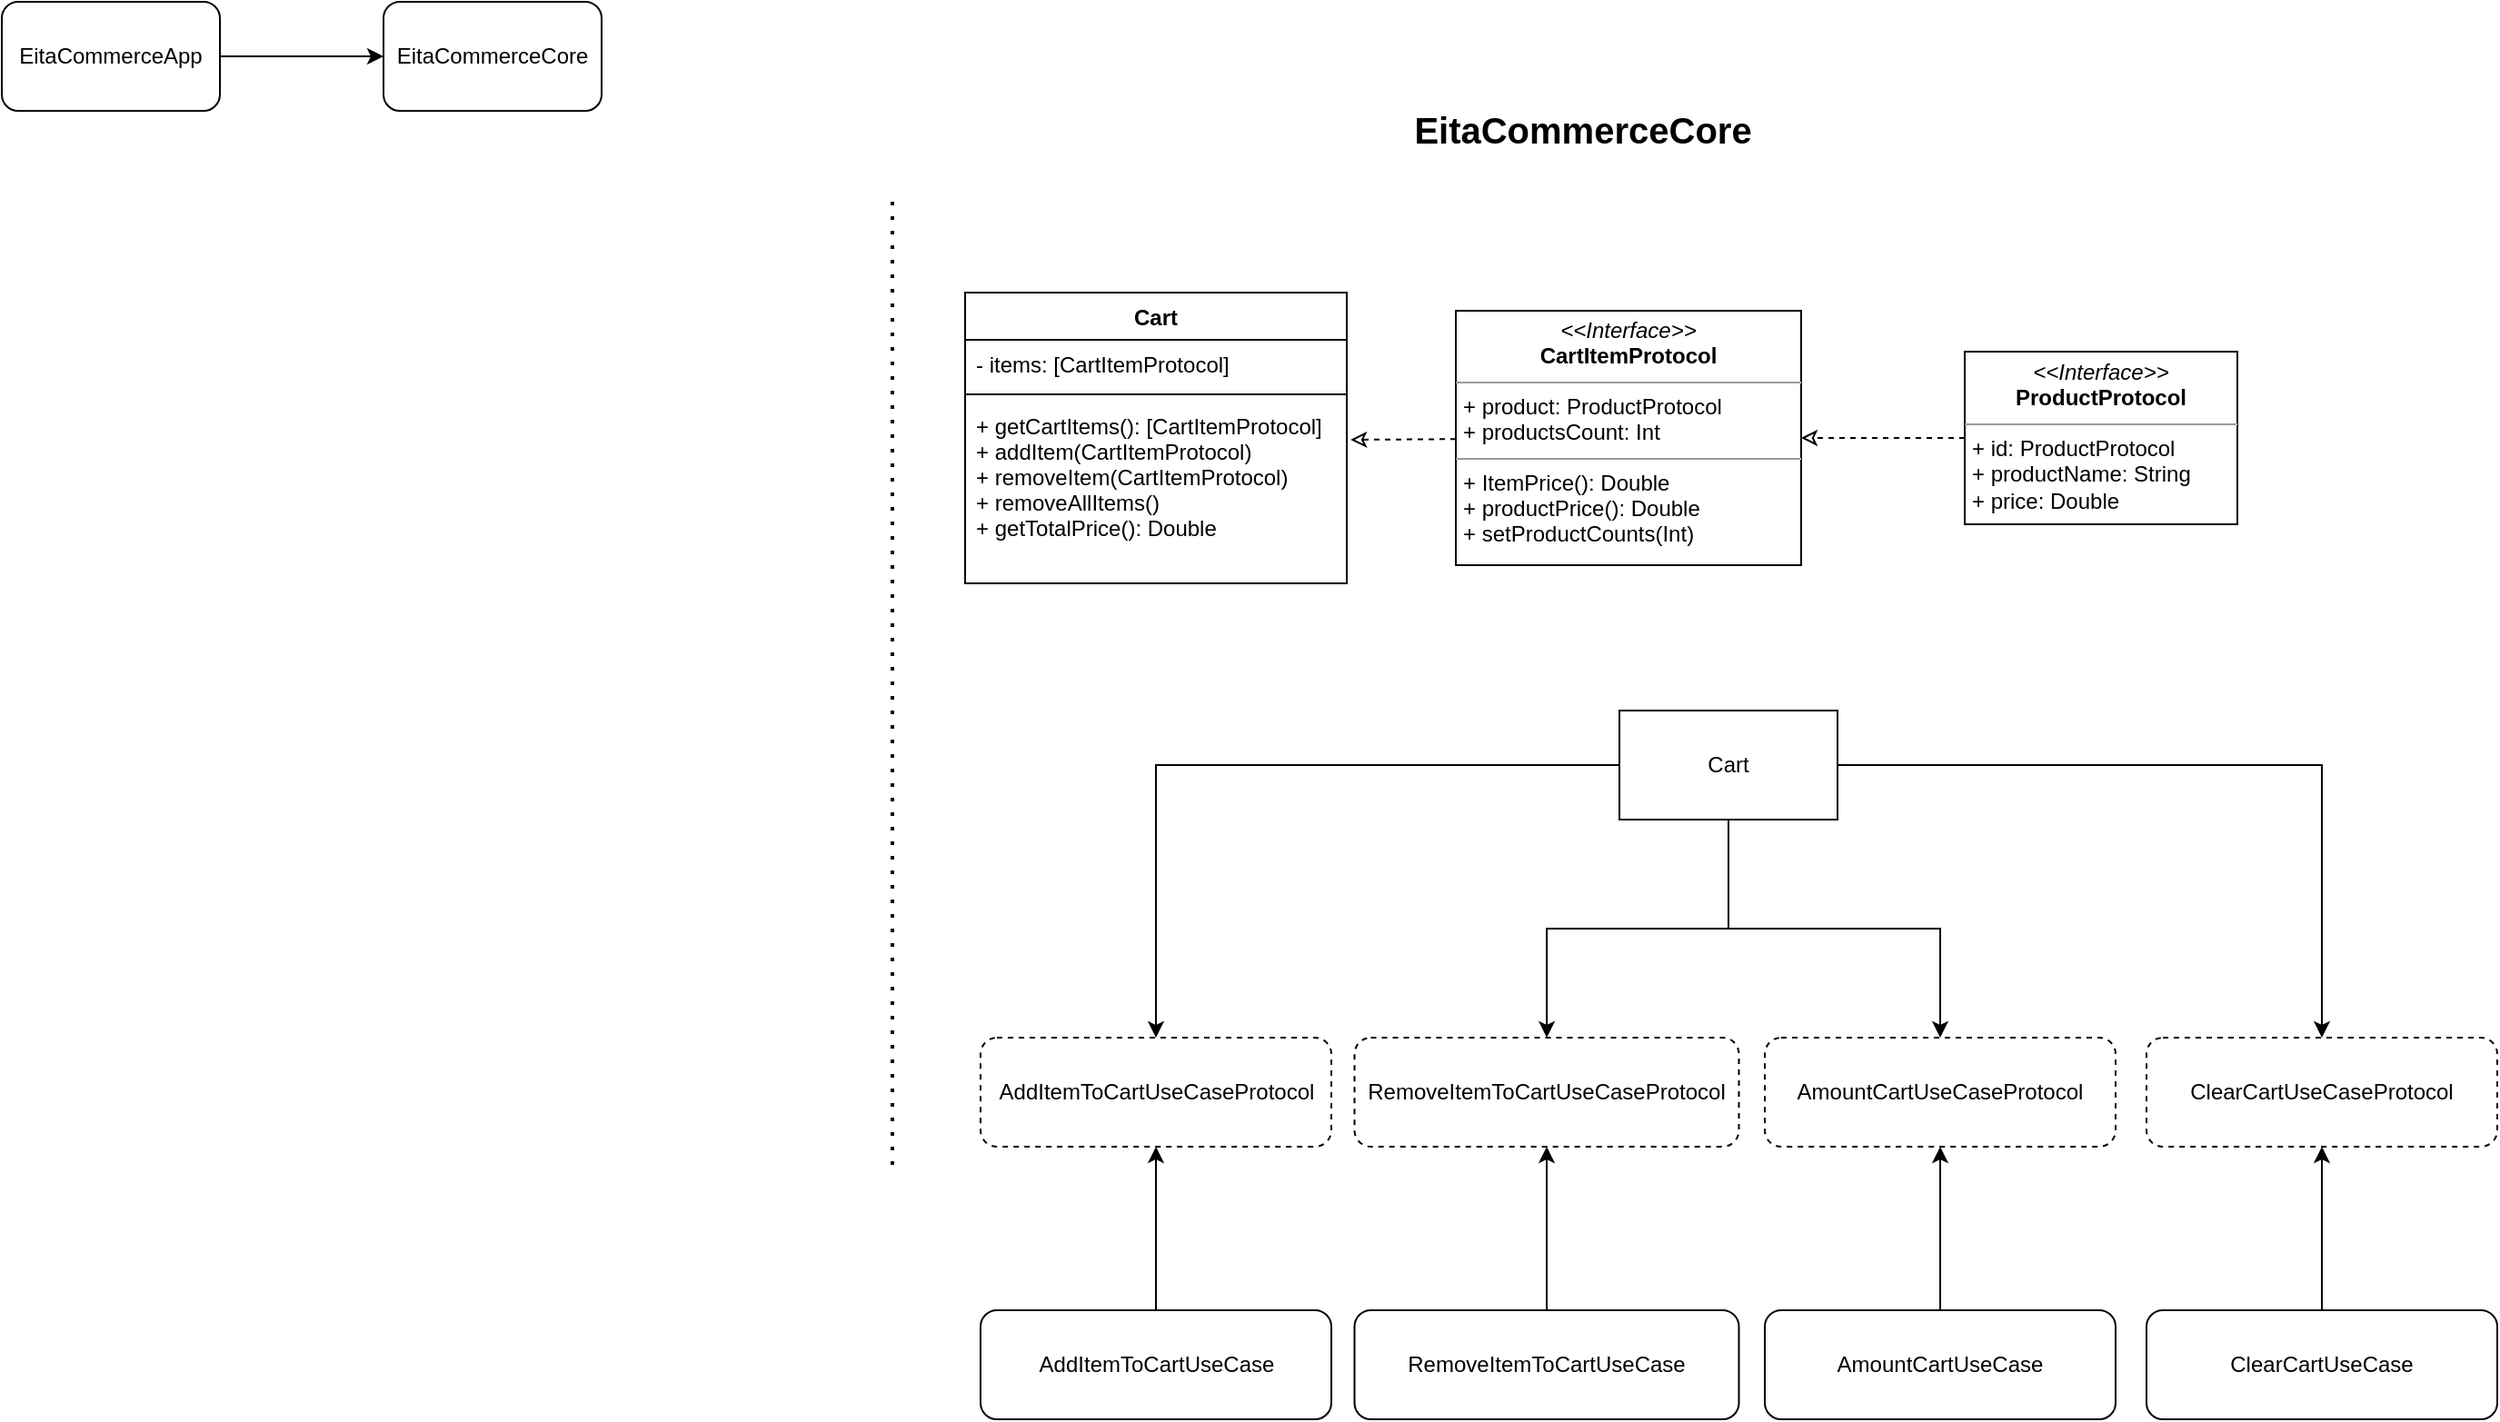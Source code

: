 <mxfile version="14.7.2" type="github">
  <diagram id="sHIM0QpbJnLFY3LBm0-a" name="Page-1">
    <mxGraphModel dx="2066" dy="797" grid="1" gridSize="10" guides="1" tooltips="1" connect="1" arrows="1" fold="1" page="1" pageScale="1" pageWidth="827" pageHeight="1169" math="0" shadow="0">
      <root>
        <mxCell id="0" />
        <mxCell id="1" parent="0" />
        <mxCell id="-vWQI5yqLPdNWUSGWjpU-2" value="EitaCommerceCore" style="rounded=1;whiteSpace=wrap;html=1;" parent="1" vertex="1">
          <mxGeometry x="430" y="240" width="120" height="60" as="geometry" />
        </mxCell>
        <mxCell id="-vWQI5yqLPdNWUSGWjpU-4" style="edgeStyle=orthogonalEdgeStyle;rounded=0;orthogonalLoop=1;jettySize=auto;html=1;entryX=0;entryY=0.5;entryDx=0;entryDy=0;" parent="1" source="-vWQI5yqLPdNWUSGWjpU-3" target="-vWQI5yqLPdNWUSGWjpU-2" edge="1">
          <mxGeometry relative="1" as="geometry" />
        </mxCell>
        <mxCell id="-vWQI5yqLPdNWUSGWjpU-3" value="EitaCommerceApp" style="rounded=1;whiteSpace=wrap;html=1;" parent="1" vertex="1">
          <mxGeometry x="220" y="240" width="120" height="60" as="geometry" />
        </mxCell>
        <mxCell id="MyflTnQby74XGAzKYzuh-2" value="" style="endArrow=none;dashed=1;html=1;dashPattern=1 3;strokeWidth=2;" parent="1" edge="1">
          <mxGeometry width="50" height="50" relative="1" as="geometry">
            <mxPoint x="710" y="880" as="sourcePoint" />
            <mxPoint x="710" y="350" as="targetPoint" />
          </mxGeometry>
        </mxCell>
        <mxCell id="MyflTnQby74XGAzKYzuh-3" value="Cart" style="swimlane;fontStyle=1;align=center;verticalAlign=top;childLayout=stackLayout;horizontal=1;startSize=26;horizontalStack=0;resizeParent=1;resizeParentMax=0;resizeLast=0;collapsible=1;marginBottom=0;" parent="1" vertex="1">
          <mxGeometry x="750" y="400" width="210" height="160" as="geometry" />
        </mxCell>
        <mxCell id="MyflTnQby74XGAzKYzuh-4" value="- items: [CartItemProtocol]" style="text;strokeColor=none;fillColor=none;align=left;verticalAlign=top;spacingLeft=4;spacingRight=4;overflow=hidden;rotatable=0;points=[[0,0.5],[1,0.5]];portConstraint=eastwest;" parent="MyflTnQby74XGAzKYzuh-3" vertex="1">
          <mxGeometry y="26" width="210" height="26" as="geometry" />
        </mxCell>
        <mxCell id="MyflTnQby74XGAzKYzuh-5" value="" style="line;strokeWidth=1;fillColor=none;align=left;verticalAlign=middle;spacingTop=-1;spacingLeft=3;spacingRight=3;rotatable=0;labelPosition=right;points=[];portConstraint=eastwest;" parent="MyflTnQby74XGAzKYzuh-3" vertex="1">
          <mxGeometry y="52" width="210" height="8" as="geometry" />
        </mxCell>
        <mxCell id="MyflTnQby74XGAzKYzuh-6" value="+ getCartItems(): [CartItemProtocol]&#xa;+ addItem(CartItemProtocol)&#xa;+ removeItem(CartItemProtocol)&#xa;+ removeAllItems()&#xa;+ getTotalPrice(): Double" style="text;strokeColor=none;fillColor=none;align=left;verticalAlign=top;spacingLeft=4;spacingRight=4;overflow=hidden;rotatable=0;points=[[0,0.5],[1,0.5]];portConstraint=eastwest;" parent="MyflTnQby74XGAzKYzuh-3" vertex="1">
          <mxGeometry y="60" width="210" height="100" as="geometry" />
        </mxCell>
        <mxCell id="MyflTnQby74XGAzKYzuh-7" value="EitaCommerceCore" style="text;html=1;strokeColor=none;fillColor=none;align=center;verticalAlign=middle;whiteSpace=wrap;rounded=0;fontStyle=1;fontSize=20;" parent="1" vertex="1">
          <mxGeometry x="1010" y="300" width="160" height="20" as="geometry" />
        </mxCell>
        <mxCell id="MyflTnQby74XGAzKYzuh-19" style="edgeStyle=none;rounded=0;sketch=0;orthogonalLoop=1;jettySize=auto;html=1;dashed=1;fontSize=20;startArrow=none;startFill=0;endArrow=classic;endFill=0;entryX=1.01;entryY=0.21;entryDx=0;entryDy=0;entryPerimeter=0;" parent="1" source="MyflTnQby74XGAzKYzuh-17" target="MyflTnQby74XGAzKYzuh-6" edge="1">
          <mxGeometry relative="1" as="geometry" />
        </mxCell>
        <mxCell id="MyflTnQby74XGAzKYzuh-17" value="&lt;p style=&quot;margin: 0px ; margin-top: 4px ; text-align: center&quot;&gt;&lt;i&gt;&amp;lt;&amp;lt;Interface&amp;gt;&amp;gt;&lt;/i&gt;&lt;br&gt;&lt;b&gt;CartItemProtocol&lt;/b&gt;&lt;/p&gt;&lt;hr size=&quot;1&quot;&gt;&lt;p style=&quot;margin: 0px ; margin-left: 4px&quot;&gt;+ product: ProductProtocol&lt;br&gt;+ productsCount: Int&lt;/p&gt;&lt;hr size=&quot;1&quot;&gt;&lt;p style=&quot;margin: 0px ; margin-left: 4px&quot;&gt;+ ItemPrice(): Double&lt;br&gt;+ productPrice(): Double&lt;/p&gt;&lt;p style=&quot;margin: 0px ; margin-left: 4px&quot;&gt;+ setProductCounts(Int)&lt;/p&gt;" style="verticalAlign=top;align=left;overflow=fill;fontSize=12;fontFamily=Helvetica;html=1;" parent="1" vertex="1">
          <mxGeometry x="1020" y="410" width="190" height="140" as="geometry" />
        </mxCell>
        <mxCell id="MyflTnQby74XGAzKYzuh-21" style="edgeStyle=none;rounded=0;sketch=0;orthogonalLoop=1;jettySize=auto;html=1;entryX=1;entryY=0.5;entryDx=0;entryDy=0;dashed=1;fontSize=20;startArrow=none;startFill=0;endArrow=classic;endFill=0;" parent="1" source="MyflTnQby74XGAzKYzuh-18" target="MyflTnQby74XGAzKYzuh-17" edge="1">
          <mxGeometry relative="1" as="geometry" />
        </mxCell>
        <mxCell id="MyflTnQby74XGAzKYzuh-18" value="&lt;p style=&quot;margin: 0px ; margin-top: 4px ; text-align: center&quot;&gt;&lt;i&gt;&amp;lt;&amp;lt;Interface&amp;gt;&amp;gt;&lt;/i&gt;&lt;br&gt;&lt;b&gt;ProductProtocol&lt;/b&gt;&lt;/p&gt;&lt;hr size=&quot;1&quot;&gt;&lt;p style=&quot;margin: 0px ; margin-left: 4px&quot;&gt;+ id: ProductProtocol&lt;br&gt;+ productName: String&lt;/p&gt;&lt;p style=&quot;margin: 0px ; margin-left: 4px&quot;&gt;+ price: Double&lt;/p&gt;&lt;p style=&quot;margin: 0px ; margin-left: 4px&quot;&gt;&lt;br&gt;&lt;/p&gt;" style="verticalAlign=top;align=left;overflow=fill;fontSize=12;fontFamily=Helvetica;html=1;" parent="1" vertex="1">
          <mxGeometry x="1300" y="432.5" width="150" height="95" as="geometry" />
        </mxCell>
        <mxCell id="m7JrpcUN0YoQWrcJW4Zo-5" style="edgeStyle=orthogonalEdgeStyle;rounded=0;orthogonalLoop=1;jettySize=auto;html=1;" edge="1" parent="1" source="m7JrpcUN0YoQWrcJW4Zo-1" target="m7JrpcUN0YoQWrcJW4Zo-2">
          <mxGeometry relative="1" as="geometry" />
        </mxCell>
        <mxCell id="m7JrpcUN0YoQWrcJW4Zo-6" style="edgeStyle=orthogonalEdgeStyle;rounded=0;orthogonalLoop=1;jettySize=auto;html=1;exitX=0.5;exitY=1;exitDx=0;exitDy=0;" edge="1" parent="1" source="m7JrpcUN0YoQWrcJW4Zo-1" target="m7JrpcUN0YoQWrcJW4Zo-3">
          <mxGeometry relative="1" as="geometry" />
        </mxCell>
        <mxCell id="m7JrpcUN0YoQWrcJW4Zo-7" style="edgeStyle=orthogonalEdgeStyle;rounded=0;orthogonalLoop=1;jettySize=auto;html=1;exitX=1;exitY=0.5;exitDx=0;exitDy=0;" edge="1" parent="1" source="m7JrpcUN0YoQWrcJW4Zo-1" target="m7JrpcUN0YoQWrcJW4Zo-4">
          <mxGeometry relative="1" as="geometry" />
        </mxCell>
        <mxCell id="m7JrpcUN0YoQWrcJW4Zo-9" style="edgeStyle=orthogonalEdgeStyle;rounded=0;orthogonalLoop=1;jettySize=auto;html=1;" edge="1" parent="1" source="m7JrpcUN0YoQWrcJW4Zo-1" target="m7JrpcUN0YoQWrcJW4Zo-8">
          <mxGeometry relative="1" as="geometry" />
        </mxCell>
        <mxCell id="m7JrpcUN0YoQWrcJW4Zo-1" value="Cart" style="rounded=0;whiteSpace=wrap;html=1;" vertex="1" parent="1">
          <mxGeometry x="1110" y="630" width="120" height="60" as="geometry" />
        </mxCell>
        <mxCell id="m7JrpcUN0YoQWrcJW4Zo-2" value="AddItemToCartUseCaseProtocol" style="rounded=1;whiteSpace=wrap;html=1;dashed=1;" vertex="1" parent="1">
          <mxGeometry x="758.5" y="810" width="193" height="60" as="geometry" />
        </mxCell>
        <mxCell id="m7JrpcUN0YoQWrcJW4Zo-3" value="RemoveItemToCartUseCaseProtocol" style="rounded=1;whiteSpace=wrap;html=1;dashed=1;" vertex="1" parent="1">
          <mxGeometry x="964.25" y="810" width="211.5" height="60" as="geometry" />
        </mxCell>
        <mxCell id="m7JrpcUN0YoQWrcJW4Zo-4" value="ClearCartUseCaseProtocol" style="rounded=1;whiteSpace=wrap;html=1;dashed=1;" vertex="1" parent="1">
          <mxGeometry x="1400" y="810" width="193" height="60" as="geometry" />
        </mxCell>
        <mxCell id="m7JrpcUN0YoQWrcJW4Zo-8" value="AmountCartUseCaseProtocol" style="rounded=1;whiteSpace=wrap;html=1;dashed=1;" vertex="1" parent="1">
          <mxGeometry x="1190" y="810" width="193" height="60" as="geometry" />
        </mxCell>
        <mxCell id="m7JrpcUN0YoQWrcJW4Zo-14" style="edgeStyle=orthogonalEdgeStyle;rounded=0;orthogonalLoop=1;jettySize=auto;html=1;entryX=0.5;entryY=1;entryDx=0;entryDy=0;" edge="1" parent="1" source="m7JrpcUN0YoQWrcJW4Zo-10" target="m7JrpcUN0YoQWrcJW4Zo-2">
          <mxGeometry relative="1" as="geometry" />
        </mxCell>
        <mxCell id="m7JrpcUN0YoQWrcJW4Zo-10" value="AddItemToCartUseCase" style="rounded=1;whiteSpace=wrap;html=1;" vertex="1" parent="1">
          <mxGeometry x="758.5" y="960" width="193" height="60" as="geometry" />
        </mxCell>
        <mxCell id="m7JrpcUN0YoQWrcJW4Zo-15" style="edgeStyle=orthogonalEdgeStyle;rounded=0;orthogonalLoop=1;jettySize=auto;html=1;exitX=0.5;exitY=0;exitDx=0;exitDy=0;entryX=0.5;entryY=1;entryDx=0;entryDy=0;" edge="1" parent="1" source="m7JrpcUN0YoQWrcJW4Zo-11" target="m7JrpcUN0YoQWrcJW4Zo-3">
          <mxGeometry relative="1" as="geometry" />
        </mxCell>
        <mxCell id="m7JrpcUN0YoQWrcJW4Zo-11" value="RemoveItemToCartUseCase" style="rounded=1;whiteSpace=wrap;html=1;" vertex="1" parent="1">
          <mxGeometry x="964.25" y="960" width="211.5" height="60" as="geometry" />
        </mxCell>
        <mxCell id="m7JrpcUN0YoQWrcJW4Zo-17" style="edgeStyle=orthogonalEdgeStyle;rounded=0;orthogonalLoop=1;jettySize=auto;html=1;" edge="1" parent="1" source="m7JrpcUN0YoQWrcJW4Zo-12" target="m7JrpcUN0YoQWrcJW4Zo-4">
          <mxGeometry relative="1" as="geometry" />
        </mxCell>
        <mxCell id="m7JrpcUN0YoQWrcJW4Zo-12" value="ClearCartUseCase" style="rounded=1;whiteSpace=wrap;html=1;" vertex="1" parent="1">
          <mxGeometry x="1400" y="960" width="193" height="60" as="geometry" />
        </mxCell>
        <mxCell id="m7JrpcUN0YoQWrcJW4Zo-16" style="edgeStyle=orthogonalEdgeStyle;rounded=0;orthogonalLoop=1;jettySize=auto;html=1;entryX=0.5;entryY=1;entryDx=0;entryDy=0;" edge="1" parent="1" source="m7JrpcUN0YoQWrcJW4Zo-13" target="m7JrpcUN0YoQWrcJW4Zo-8">
          <mxGeometry relative="1" as="geometry" />
        </mxCell>
        <mxCell id="m7JrpcUN0YoQWrcJW4Zo-13" value="AmountCartUseCase" style="rounded=1;whiteSpace=wrap;html=1;" vertex="1" parent="1">
          <mxGeometry x="1190" y="960" width="193" height="60" as="geometry" />
        </mxCell>
      </root>
    </mxGraphModel>
  </diagram>
</mxfile>
